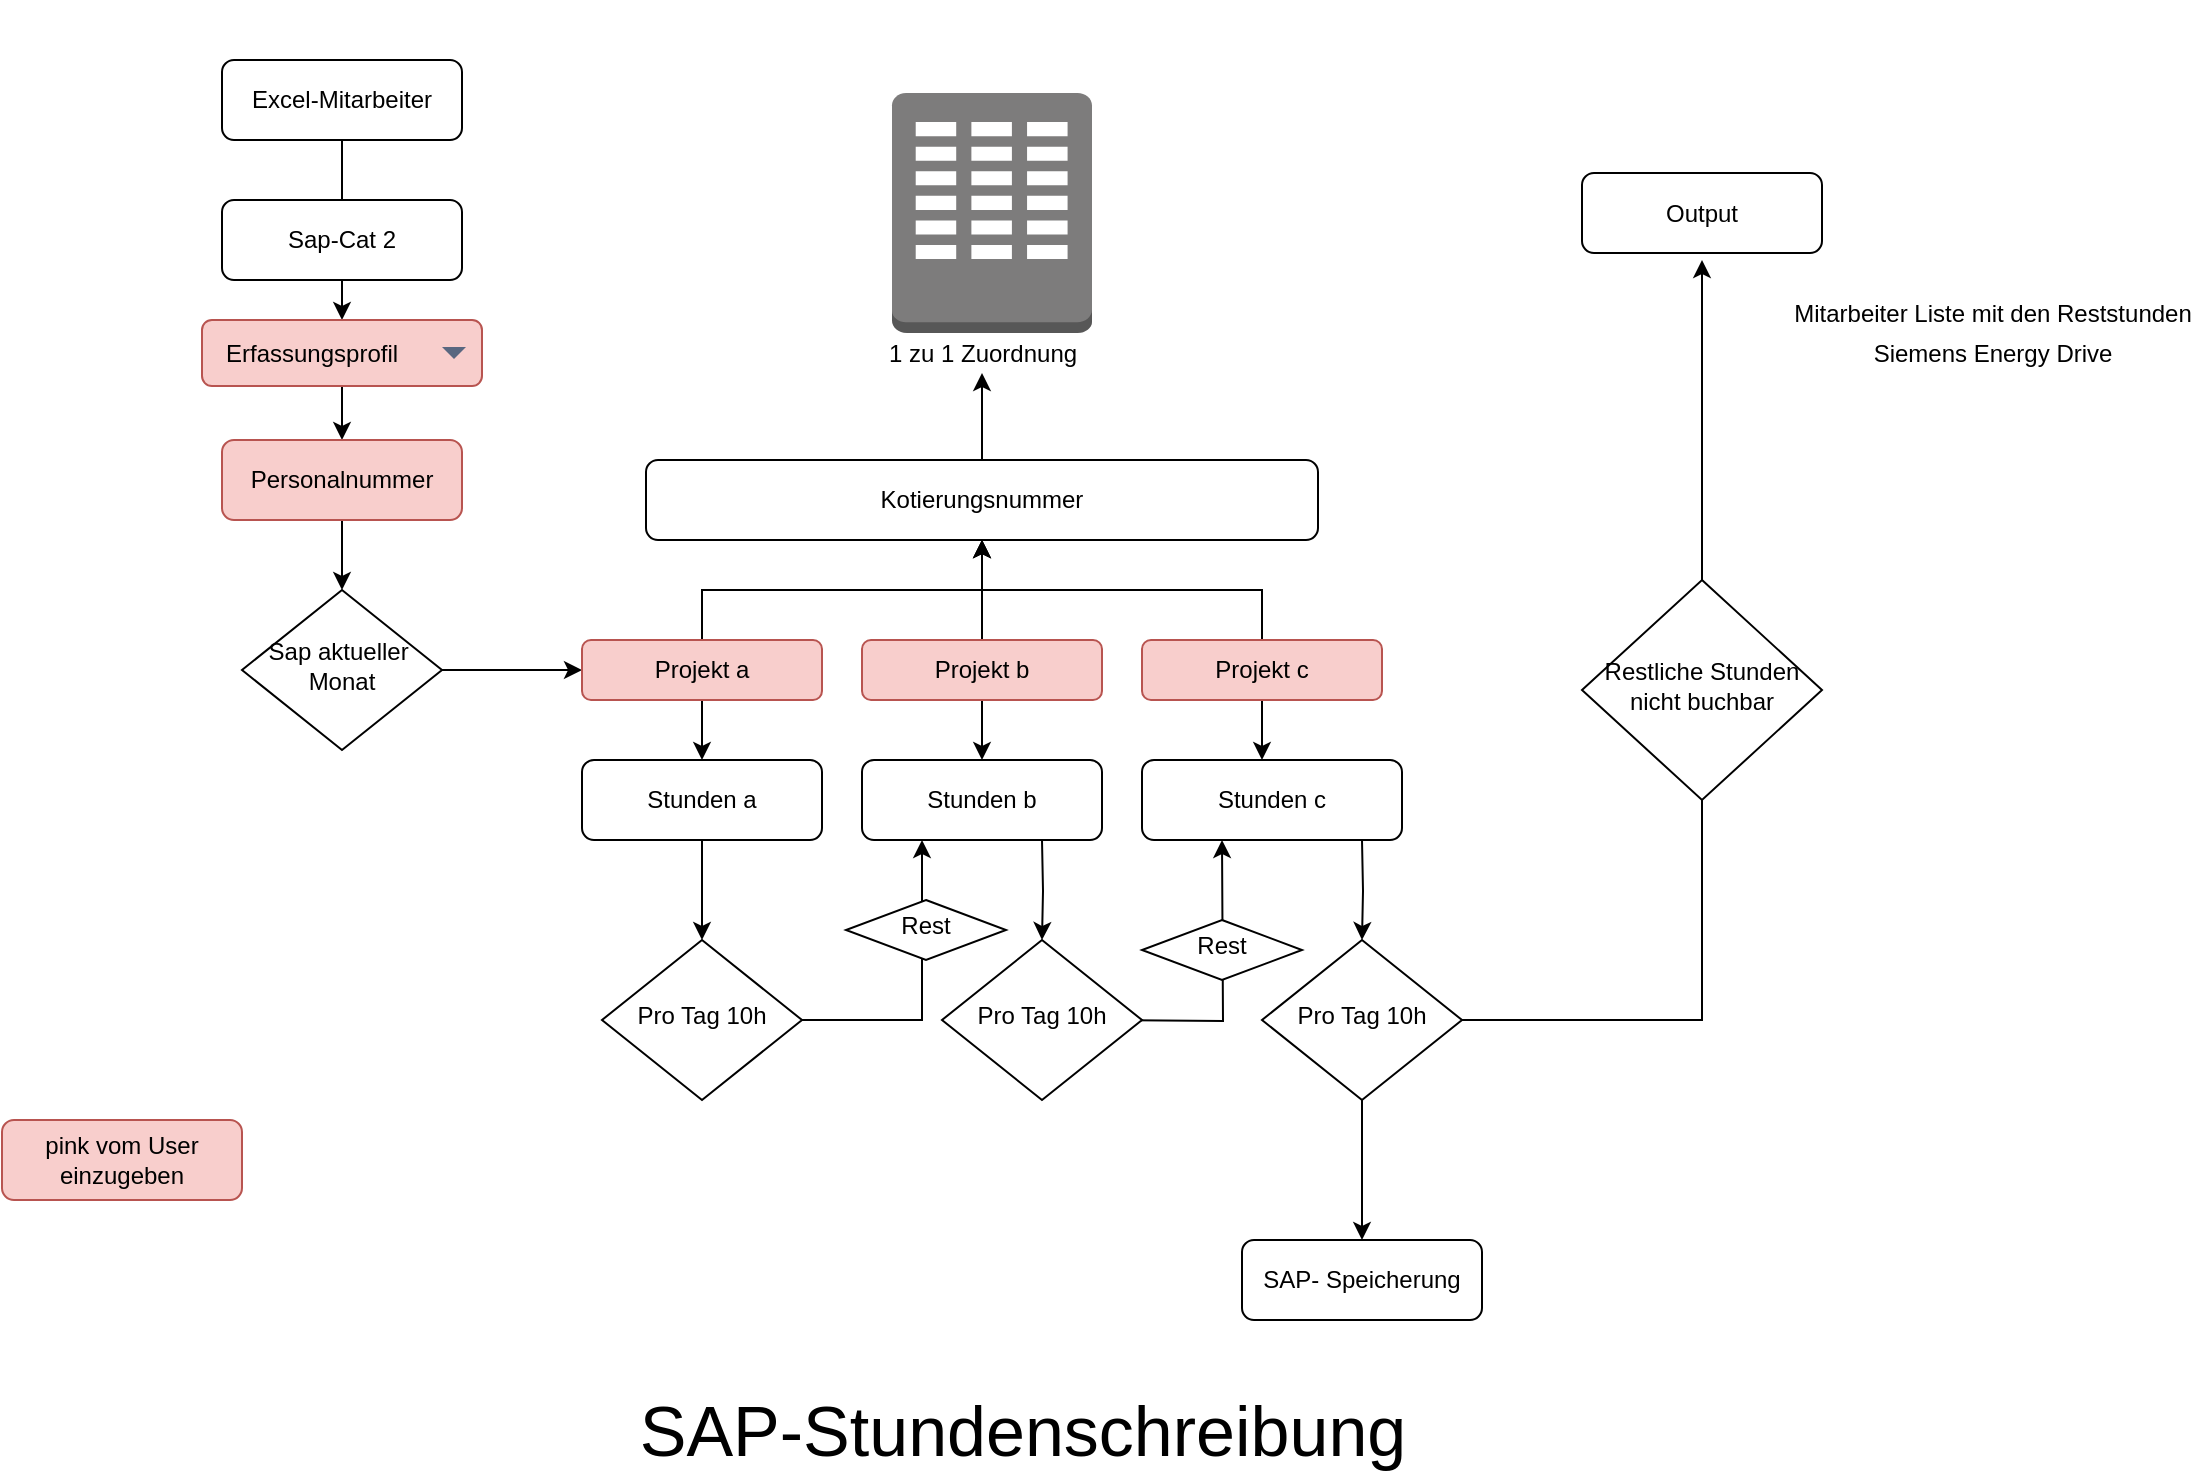 <mxfile version="15.6.3" type="github">
  <diagram id="C5RBs43oDa-KdzZeNtuy" name="Page-1">
    <mxGraphModel dx="1038" dy="1658" grid="1" gridSize="10" guides="1" tooltips="1" connect="1" arrows="1" fold="1" page="1" pageScale="1" pageWidth="827" pageHeight="1169" math="0" shadow="0">
      <root>
        <mxCell id="WIyWlLk6GJQsqaUBKTNV-0" />
        <mxCell id="WIyWlLk6GJQsqaUBKTNV-1" parent="WIyWlLk6GJQsqaUBKTNV-0" />
        <mxCell id="m2FPMmRLhkhOaJxDhKmB-18" value="" style="edgeStyle=orthogonalEdgeStyle;rounded=0;orthogonalLoop=1;jettySize=auto;html=1;" edge="1" parent="WIyWlLk6GJQsqaUBKTNV-1" source="WIyWlLk6GJQsqaUBKTNV-3" target="m2FPMmRLhkhOaJxDhKmB-13">
          <mxGeometry relative="1" as="geometry" />
        </mxCell>
        <mxCell id="WIyWlLk6GJQsqaUBKTNV-3" value="Excel-Mitarbeiter" style="rounded=1;whiteSpace=wrap;html=1;fontSize=12;glass=0;strokeWidth=1;shadow=0;" parent="WIyWlLk6GJQsqaUBKTNV-1" vertex="1">
          <mxGeometry x="210" y="20" width="120" height="40" as="geometry" />
        </mxCell>
        <mxCell id="m2FPMmRLhkhOaJxDhKmB-10" value="" style="shape=image;html=1;verticalAlign=top;verticalLabelPosition=bottom;labelBackgroundColor=#ffffff;imageAspect=0;aspect=fixed;image=https://cdn0.iconfinder.com/data/icons/logos-brands/24/logo_brand_brands_logos_excel-128.png" vertex="1" parent="WIyWlLk6GJQsqaUBKTNV-1">
          <mxGeometry x="1020" y="6.5" width="128" height="128" as="geometry" />
        </mxCell>
        <mxCell id="m2FPMmRLhkhOaJxDhKmB-11" value="" style="shape=image;html=1;verticalAlign=top;verticalLabelPosition=bottom;labelBackgroundColor=#ffffff;imageAspect=0;aspect=fixed;image=https://cdn0.iconfinder.com/data/icons/logos-brands/24/logo_brand_brands_logos_excel-128.png" vertex="1" parent="WIyWlLk6GJQsqaUBKTNV-1">
          <mxGeometry x="150" y="-10" width="70" height="70" as="geometry" />
        </mxCell>
        <mxCell id="m2FPMmRLhkhOaJxDhKmB-12" value="Sap-Cat 2" style="rounded=1;whiteSpace=wrap;html=1;fontSize=12;glass=0;strokeWidth=1;shadow=0;" vertex="1" parent="WIyWlLk6GJQsqaUBKTNV-1">
          <mxGeometry x="210" y="90" width="120" height="40" as="geometry" />
        </mxCell>
        <mxCell id="m2FPMmRLhkhOaJxDhKmB-17" value="" style="edgeStyle=orthogonalEdgeStyle;rounded=0;orthogonalLoop=1;jettySize=auto;html=1;" edge="1" parent="WIyWlLk6GJQsqaUBKTNV-1" source="m2FPMmRLhkhOaJxDhKmB-13" target="m2FPMmRLhkhOaJxDhKmB-16">
          <mxGeometry relative="1" as="geometry" />
        </mxCell>
        <mxCell id="m2FPMmRLhkhOaJxDhKmB-13" value="Erfassungsprofil" style="rounded=1;fillColor=#f8cecc;strokeColor=#b85450;html=1;align=left;fontSize=12;spacingLeft=10;sketch=0;" vertex="1" parent="WIyWlLk6GJQsqaUBKTNV-1">
          <mxGeometry x="200" y="150" width="140" height="33" as="geometry" />
        </mxCell>
        <mxCell id="m2FPMmRLhkhOaJxDhKmB-14" value="" style="shape=triangle;direction=south;fillColor=#596780;strokeColor=none;html=1;sketch=0;" vertex="1" parent="m2FPMmRLhkhOaJxDhKmB-13">
          <mxGeometry x="1" y="0.5" width="12" height="6" relative="1" as="geometry">
            <mxPoint x="-20" y="-3" as="offset" />
          </mxGeometry>
        </mxCell>
        <mxCell id="m2FPMmRLhkhOaJxDhKmB-81" value="" style="edgeStyle=orthogonalEdgeStyle;rounded=0;orthogonalLoop=1;jettySize=auto;html=1;" edge="1" parent="WIyWlLk6GJQsqaUBKTNV-1" source="m2FPMmRLhkhOaJxDhKmB-16" target="m2FPMmRLhkhOaJxDhKmB-19">
          <mxGeometry relative="1" as="geometry" />
        </mxCell>
        <mxCell id="m2FPMmRLhkhOaJxDhKmB-16" value="Personalnummer" style="rounded=1;whiteSpace=wrap;html=1;fontSize=12;glass=0;strokeWidth=1;shadow=0;fillColor=#f8cecc;strokeColor=#b85450;" vertex="1" parent="WIyWlLk6GJQsqaUBKTNV-1">
          <mxGeometry x="210" y="210" width="120" height="40" as="geometry" />
        </mxCell>
        <mxCell id="m2FPMmRLhkhOaJxDhKmB-27" style="edgeStyle=orthogonalEdgeStyle;rounded=0;orthogonalLoop=1;jettySize=auto;html=1;" edge="1" parent="WIyWlLk6GJQsqaUBKTNV-1" source="m2FPMmRLhkhOaJxDhKmB-19" target="m2FPMmRLhkhOaJxDhKmB-21">
          <mxGeometry relative="1" as="geometry" />
        </mxCell>
        <mxCell id="m2FPMmRLhkhOaJxDhKmB-19" value="Sap aktueller&amp;nbsp;&lt;br&gt;Monat" style="rhombus;whiteSpace=wrap;html=1;shadow=0;fontFamily=Helvetica;fontSize=12;align=center;strokeWidth=1;spacing=6;spacingTop=-4;" vertex="1" parent="WIyWlLk6GJQsqaUBKTNV-1">
          <mxGeometry x="220" y="285" width="100" height="80" as="geometry" />
        </mxCell>
        <mxCell id="m2FPMmRLhkhOaJxDhKmB-20" value="SAP- Speicherung" style="rounded=1;whiteSpace=wrap;html=1;fontSize=12;glass=0;strokeWidth=1;shadow=0;" vertex="1" parent="WIyWlLk6GJQsqaUBKTNV-1">
          <mxGeometry x="720" y="610" width="120" height="40" as="geometry" />
        </mxCell>
        <mxCell id="m2FPMmRLhkhOaJxDhKmB-77" style="edgeStyle=orthogonalEdgeStyle;rounded=0;orthogonalLoop=1;jettySize=auto;html=1;" edge="1" parent="WIyWlLk6GJQsqaUBKTNV-1" source="m2FPMmRLhkhOaJxDhKmB-21" target="m2FPMmRLhkhOaJxDhKmB-75">
          <mxGeometry relative="1" as="geometry" />
        </mxCell>
        <mxCell id="m2FPMmRLhkhOaJxDhKmB-82" style="edgeStyle=orthogonalEdgeStyle;rounded=0;orthogonalLoop=1;jettySize=auto;html=1;entryX=0.5;entryY=0;entryDx=0;entryDy=0;" edge="1" parent="WIyWlLk6GJQsqaUBKTNV-1" source="m2FPMmRLhkhOaJxDhKmB-21" target="m2FPMmRLhkhOaJxDhKmB-25">
          <mxGeometry relative="1" as="geometry" />
        </mxCell>
        <mxCell id="m2FPMmRLhkhOaJxDhKmB-21" value="Projekt a" style="rounded=1;whiteSpace=wrap;html=1;fontSize=12;glass=0;strokeWidth=1;shadow=0;fillColor=#f8cecc;strokeColor=#b85450;" vertex="1" parent="WIyWlLk6GJQsqaUBKTNV-1">
          <mxGeometry x="390" y="310" width="120" height="30" as="geometry" />
        </mxCell>
        <mxCell id="m2FPMmRLhkhOaJxDhKmB-78" style="edgeStyle=orthogonalEdgeStyle;rounded=0;orthogonalLoop=1;jettySize=auto;html=1;" edge="1" parent="WIyWlLk6GJQsqaUBKTNV-1" source="m2FPMmRLhkhOaJxDhKmB-22" target="m2FPMmRLhkhOaJxDhKmB-75">
          <mxGeometry relative="1" as="geometry" />
        </mxCell>
        <mxCell id="m2FPMmRLhkhOaJxDhKmB-87" value="" style="edgeStyle=orthogonalEdgeStyle;rounded=0;orthogonalLoop=1;jettySize=auto;html=1;" edge="1" parent="WIyWlLk6GJQsqaUBKTNV-1" source="m2FPMmRLhkhOaJxDhKmB-22" target="m2FPMmRLhkhOaJxDhKmB-24">
          <mxGeometry relative="1" as="geometry" />
        </mxCell>
        <mxCell id="m2FPMmRLhkhOaJxDhKmB-22" value="Projekt b" style="rounded=1;whiteSpace=wrap;html=1;fontSize=12;glass=0;strokeWidth=1;shadow=0;fillColor=#f8cecc;strokeColor=#b85450;" vertex="1" parent="WIyWlLk6GJQsqaUBKTNV-1">
          <mxGeometry x="530" y="310" width="120" height="30" as="geometry" />
        </mxCell>
        <mxCell id="m2FPMmRLhkhOaJxDhKmB-79" style="edgeStyle=orthogonalEdgeStyle;rounded=0;orthogonalLoop=1;jettySize=auto;html=1;" edge="1" parent="WIyWlLk6GJQsqaUBKTNV-1" source="m2FPMmRLhkhOaJxDhKmB-23" target="m2FPMmRLhkhOaJxDhKmB-75">
          <mxGeometry relative="1" as="geometry" />
        </mxCell>
        <mxCell id="m2FPMmRLhkhOaJxDhKmB-119" style="edgeStyle=orthogonalEdgeStyle;rounded=0;orthogonalLoop=1;jettySize=auto;html=1;fontSize=35;" edge="1" parent="WIyWlLk6GJQsqaUBKTNV-1" source="m2FPMmRLhkhOaJxDhKmB-23" target="m2FPMmRLhkhOaJxDhKmB-26">
          <mxGeometry relative="1" as="geometry">
            <Array as="points">
              <mxPoint x="730" y="370" />
              <mxPoint x="730" y="370" />
            </Array>
          </mxGeometry>
        </mxCell>
        <mxCell id="m2FPMmRLhkhOaJxDhKmB-23" value="Projekt c" style="rounded=1;whiteSpace=wrap;html=1;fontSize=12;glass=0;strokeWidth=1;shadow=0;fillColor=#f8cecc;strokeColor=#b85450;" vertex="1" parent="WIyWlLk6GJQsqaUBKTNV-1">
          <mxGeometry x="670" y="310" width="120" height="30" as="geometry" />
        </mxCell>
        <mxCell id="m2FPMmRLhkhOaJxDhKmB-24" value="Stunden b" style="rounded=1;whiteSpace=wrap;html=1;fontSize=12;glass=0;strokeWidth=1;shadow=0;" vertex="1" parent="WIyWlLk6GJQsqaUBKTNV-1">
          <mxGeometry x="530" y="370" width="120" height="40" as="geometry" />
        </mxCell>
        <mxCell id="m2FPMmRLhkhOaJxDhKmB-90" style="edgeStyle=orthogonalEdgeStyle;rounded=0;orthogonalLoop=1;jettySize=auto;html=1;entryX=0.5;entryY=0;entryDx=0;entryDy=0;" edge="1" parent="WIyWlLk6GJQsqaUBKTNV-1" source="m2FPMmRLhkhOaJxDhKmB-25" target="m2FPMmRLhkhOaJxDhKmB-89">
          <mxGeometry relative="1" as="geometry" />
        </mxCell>
        <mxCell id="m2FPMmRLhkhOaJxDhKmB-25" value="Stunden a" style="rounded=1;whiteSpace=wrap;html=1;fontSize=12;glass=0;strokeWidth=1;shadow=0;" vertex="1" parent="WIyWlLk6GJQsqaUBKTNV-1">
          <mxGeometry x="390" y="370" width="120" height="40" as="geometry" />
        </mxCell>
        <mxCell id="m2FPMmRLhkhOaJxDhKmB-26" value="Stunden c" style="rounded=1;whiteSpace=wrap;html=1;fontSize=12;glass=0;strokeWidth=1;shadow=0;" vertex="1" parent="WIyWlLk6GJQsqaUBKTNV-1">
          <mxGeometry x="670" y="370" width="130" height="40" as="geometry" />
        </mxCell>
        <mxCell id="m2FPMmRLhkhOaJxDhKmB-72" value="" style="outlineConnect=0;dashed=0;verticalLabelPosition=bottom;verticalAlign=top;align=center;html=1;shape=mxgraph.aws3.corporate_data_center;fillColor=#7D7C7C;gradientColor=none;" vertex="1" parent="WIyWlLk6GJQsqaUBKTNV-1">
          <mxGeometry x="545" y="36.5" width="100" height="120" as="geometry" />
        </mxCell>
        <mxCell id="m2FPMmRLhkhOaJxDhKmB-73" value="1 zu 1 Zuordnung" style="text;html=1;align=center;verticalAlign=middle;resizable=0;points=[];autosize=1;strokeColor=none;fillColor=none;" vertex="1" parent="WIyWlLk6GJQsqaUBKTNV-1">
          <mxGeometry x="535" y="156.5" width="110" height="20" as="geometry" />
        </mxCell>
        <mxCell id="m2FPMmRLhkhOaJxDhKmB-80" style="edgeStyle=orthogonalEdgeStyle;rounded=0;orthogonalLoop=1;jettySize=auto;html=1;" edge="1" parent="WIyWlLk6GJQsqaUBKTNV-1" source="m2FPMmRLhkhOaJxDhKmB-75" target="m2FPMmRLhkhOaJxDhKmB-73">
          <mxGeometry relative="1" as="geometry" />
        </mxCell>
        <mxCell id="m2FPMmRLhkhOaJxDhKmB-75" value="Kotierungsnummer" style="rounded=1;whiteSpace=wrap;html=1;fontSize=12;glass=0;strokeWidth=1;shadow=0;" vertex="1" parent="WIyWlLk6GJQsqaUBKTNV-1">
          <mxGeometry x="422" y="220" width="336" height="40" as="geometry" />
        </mxCell>
        <mxCell id="m2FPMmRLhkhOaJxDhKmB-86" style="edgeStyle=orthogonalEdgeStyle;rounded=0;orthogonalLoop=1;jettySize=auto;html=1;exitX=0.5;exitY=1;exitDx=0;exitDy=0;" edge="1" parent="WIyWlLk6GJQsqaUBKTNV-1" source="m2FPMmRLhkhOaJxDhKmB-21" target="m2FPMmRLhkhOaJxDhKmB-21">
          <mxGeometry relative="1" as="geometry" />
        </mxCell>
        <mxCell id="m2FPMmRLhkhOaJxDhKmB-91" style="edgeStyle=orthogonalEdgeStyle;rounded=0;orthogonalLoop=1;jettySize=auto;html=1;entryX=0.25;entryY=1;entryDx=0;entryDy=0;" edge="1" parent="WIyWlLk6GJQsqaUBKTNV-1" source="m2FPMmRLhkhOaJxDhKmB-89" target="m2FPMmRLhkhOaJxDhKmB-24">
          <mxGeometry relative="1" as="geometry">
            <mxPoint x="560" y="420" as="targetPoint" />
          </mxGeometry>
        </mxCell>
        <mxCell id="m2FPMmRLhkhOaJxDhKmB-89" value="Pro Tag 10h" style="rhombus;whiteSpace=wrap;html=1;shadow=0;fontFamily=Helvetica;fontSize=12;align=center;strokeWidth=1;spacing=6;spacingTop=-4;" vertex="1" parent="WIyWlLk6GJQsqaUBKTNV-1">
          <mxGeometry x="400" y="460" width="100" height="80" as="geometry" />
        </mxCell>
        <mxCell id="m2FPMmRLhkhOaJxDhKmB-92" value="Rest" style="rhombus;whiteSpace=wrap;html=1;shadow=0;fontFamily=Helvetica;fontSize=12;align=center;strokeWidth=1;spacing=6;spacingTop=-4;" vertex="1" parent="WIyWlLk6GJQsqaUBKTNV-1">
          <mxGeometry x="522" y="440" width="80" height="30" as="geometry" />
        </mxCell>
        <mxCell id="m2FPMmRLhkhOaJxDhKmB-95" style="edgeStyle=orthogonalEdgeStyle;rounded=0;orthogonalLoop=1;jettySize=auto;html=1;entryX=0.5;entryY=0;entryDx=0;entryDy=0;" edge="1" parent="WIyWlLk6GJQsqaUBKTNV-1" target="m2FPMmRLhkhOaJxDhKmB-97">
          <mxGeometry relative="1" as="geometry">
            <mxPoint x="620" y="410" as="sourcePoint" />
          </mxGeometry>
        </mxCell>
        <mxCell id="m2FPMmRLhkhOaJxDhKmB-96" style="edgeStyle=orthogonalEdgeStyle;rounded=0;orthogonalLoop=1;jettySize=auto;html=1;entryX=0.25;entryY=1;entryDx=0;entryDy=0;" edge="1" parent="WIyWlLk6GJQsqaUBKTNV-1">
          <mxGeometry relative="1" as="geometry">
            <mxPoint x="710" y="410" as="targetPoint" />
            <mxPoint x="650" y="500" as="sourcePoint" />
          </mxGeometry>
        </mxCell>
        <mxCell id="m2FPMmRLhkhOaJxDhKmB-97" value="Pro Tag 10h" style="rhombus;whiteSpace=wrap;html=1;shadow=0;fontFamily=Helvetica;fontSize=12;align=center;strokeWidth=1;spacing=6;spacingTop=-4;" vertex="1" parent="WIyWlLk6GJQsqaUBKTNV-1">
          <mxGeometry x="570" y="460" width="100" height="80" as="geometry" />
        </mxCell>
        <mxCell id="m2FPMmRLhkhOaJxDhKmB-98" value="Rest" style="rhombus;whiteSpace=wrap;html=1;shadow=0;fontFamily=Helvetica;fontSize=12;align=center;strokeWidth=1;spacing=6;spacingTop=-4;" vertex="1" parent="WIyWlLk6GJQsqaUBKTNV-1">
          <mxGeometry x="670" y="450" width="80" height="30" as="geometry" />
        </mxCell>
        <mxCell id="m2FPMmRLhkhOaJxDhKmB-103" style="edgeStyle=orthogonalEdgeStyle;rounded=0;orthogonalLoop=1;jettySize=auto;html=1;entryX=0.5;entryY=0;entryDx=0;entryDy=0;" edge="1" parent="WIyWlLk6GJQsqaUBKTNV-1" target="m2FPMmRLhkhOaJxDhKmB-105">
          <mxGeometry relative="1" as="geometry">
            <mxPoint x="780" y="410" as="sourcePoint" />
          </mxGeometry>
        </mxCell>
        <mxCell id="m2FPMmRLhkhOaJxDhKmB-104" style="edgeStyle=orthogonalEdgeStyle;rounded=0;orthogonalLoop=1;jettySize=auto;html=1;startArrow=none;" edge="1" parent="WIyWlLk6GJQsqaUBKTNV-1" source="m2FPMmRLhkhOaJxDhKmB-106">
          <mxGeometry relative="1" as="geometry">
            <mxPoint x="950" y="120" as="targetPoint" />
          </mxGeometry>
        </mxCell>
        <mxCell id="m2FPMmRLhkhOaJxDhKmB-115" style="edgeStyle=orthogonalEdgeStyle;rounded=0;orthogonalLoop=1;jettySize=auto;html=1;entryX=0.5;entryY=0;entryDx=0;entryDy=0;" edge="1" parent="WIyWlLk6GJQsqaUBKTNV-1" source="m2FPMmRLhkhOaJxDhKmB-105" target="m2FPMmRLhkhOaJxDhKmB-20">
          <mxGeometry relative="1" as="geometry" />
        </mxCell>
        <mxCell id="m2FPMmRLhkhOaJxDhKmB-105" value="Pro Tag 10h" style="rhombus;whiteSpace=wrap;html=1;shadow=0;fontFamily=Helvetica;fontSize=12;align=center;strokeWidth=1;spacing=6;spacingTop=-4;" vertex="1" parent="WIyWlLk6GJQsqaUBKTNV-1">
          <mxGeometry x="730" y="460" width="100" height="80" as="geometry" />
        </mxCell>
        <mxCell id="m2FPMmRLhkhOaJxDhKmB-106" value="Restliche Stunden&lt;br&gt;nicht buchbar" style="rhombus;whiteSpace=wrap;html=1;shadow=0;fontFamily=Helvetica;fontSize=12;align=center;strokeWidth=1;spacing=6;spacingTop=-4;" vertex="1" parent="WIyWlLk6GJQsqaUBKTNV-1">
          <mxGeometry x="890" y="280" width="120" height="110" as="geometry" />
        </mxCell>
        <mxCell id="m2FPMmRLhkhOaJxDhKmB-110" value="" style="edgeStyle=orthogonalEdgeStyle;rounded=0;orthogonalLoop=1;jettySize=auto;html=1;endArrow=none;" edge="1" parent="WIyWlLk6GJQsqaUBKTNV-1" source="m2FPMmRLhkhOaJxDhKmB-105" target="m2FPMmRLhkhOaJxDhKmB-106">
          <mxGeometry relative="1" as="geometry">
            <mxPoint x="950" y="120" as="targetPoint" />
            <mxPoint x="830" y="500" as="sourcePoint" />
          </mxGeometry>
        </mxCell>
        <mxCell id="m2FPMmRLhkhOaJxDhKmB-111" value="Output" style="rounded=1;whiteSpace=wrap;html=1;fontSize=12;glass=0;strokeWidth=1;shadow=0;" vertex="1" parent="WIyWlLk6GJQsqaUBKTNV-1">
          <mxGeometry x="890" y="76.5" width="120" height="40" as="geometry" />
        </mxCell>
        <mxCell id="m2FPMmRLhkhOaJxDhKmB-113" value="Siemens Energy Drive" style="text;html=1;align=center;verticalAlign=middle;resizable=0;points=[];autosize=1;strokeColor=none;fillColor=none;" vertex="1" parent="WIyWlLk6GJQsqaUBKTNV-1">
          <mxGeometry x="1030" y="156.5" width="130" height="20" as="geometry" />
        </mxCell>
        <mxCell id="m2FPMmRLhkhOaJxDhKmB-114" value="Mitarbeiter Liste mit den Reststunden" style="text;html=1;align=center;verticalAlign=middle;resizable=0;points=[];autosize=1;strokeColor=none;fillColor=none;" vertex="1" parent="WIyWlLk6GJQsqaUBKTNV-1">
          <mxGeometry x="990" y="136.5" width="210" height="20" as="geometry" />
        </mxCell>
        <mxCell id="m2FPMmRLhkhOaJxDhKmB-116" value="pink vom User einzugeben" style="rounded=1;whiteSpace=wrap;html=1;fontSize=12;glass=0;strokeWidth=1;shadow=0;fillColor=#f8cecc;strokeColor=#b85450;" vertex="1" parent="WIyWlLk6GJQsqaUBKTNV-1">
          <mxGeometry x="100" y="550" width="120" height="40" as="geometry" />
        </mxCell>
        <mxCell id="m2FPMmRLhkhOaJxDhKmB-117" value="&lt;font style=&quot;font-size: 35px&quot;&gt;SAP-Stundenschreibung&lt;/font&gt;" style="text;html=1;align=center;verticalAlign=middle;resizable=0;points=[];autosize=1;strokeColor=none;fillColor=none;" vertex="1" parent="WIyWlLk6GJQsqaUBKTNV-1">
          <mxGeometry x="410" y="690" width="400" height="30" as="geometry" />
        </mxCell>
      </root>
    </mxGraphModel>
  </diagram>
</mxfile>
